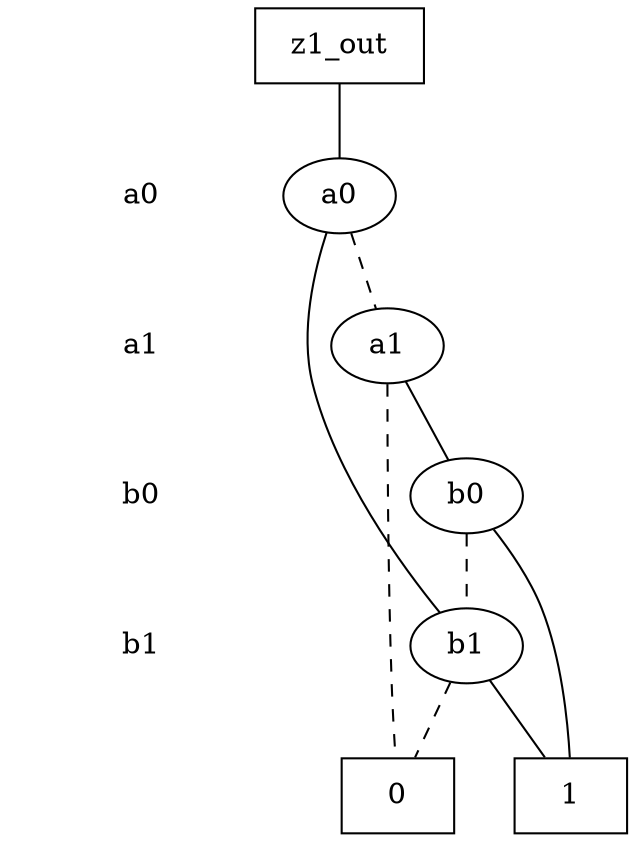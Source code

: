 digraph "ZDD" {
size = "7.5,10"
center = true;
edge [dir = none];
{ node [shape = plaintext];
  edge [style = invis];
  "CONST NODES" [style = invis];
" a0 " -> " a1 " -> " b0 " -> " b1 " -> "CONST NODES"; 
}
{ rank = same; node [shape = box]; edge [style = invis];
"  z1_out  "; }
{ rank = same; " a0 ";
"a0";
}
{ rank = same; " a1 ";
"a1";
}
{ rank = same; " b0 ";
"b0";
}
{ rank = same; " b1 ";
"b1";
}
{ rank = same; "CONST NODES";
{ node [shape = box]; "0x1fd";
"0x1fc";
}
}
"  z1_out  " -> "a0" [style = solid];
"a0" -> "b1";
"a0" -> "a1" [style = dashed];
"a1" -> "b0";
"a1" -> "0x1fd" [style = dashed];
"b0" -> "0x1fc";
"b0" -> "b1" [style = dashed];
"b1" -> "0x1fc";
"b1" -> "0x1fd" [style = dashed];
"0x1fd" [label = "0"];
"0x1fc" [label = "1"];
}
